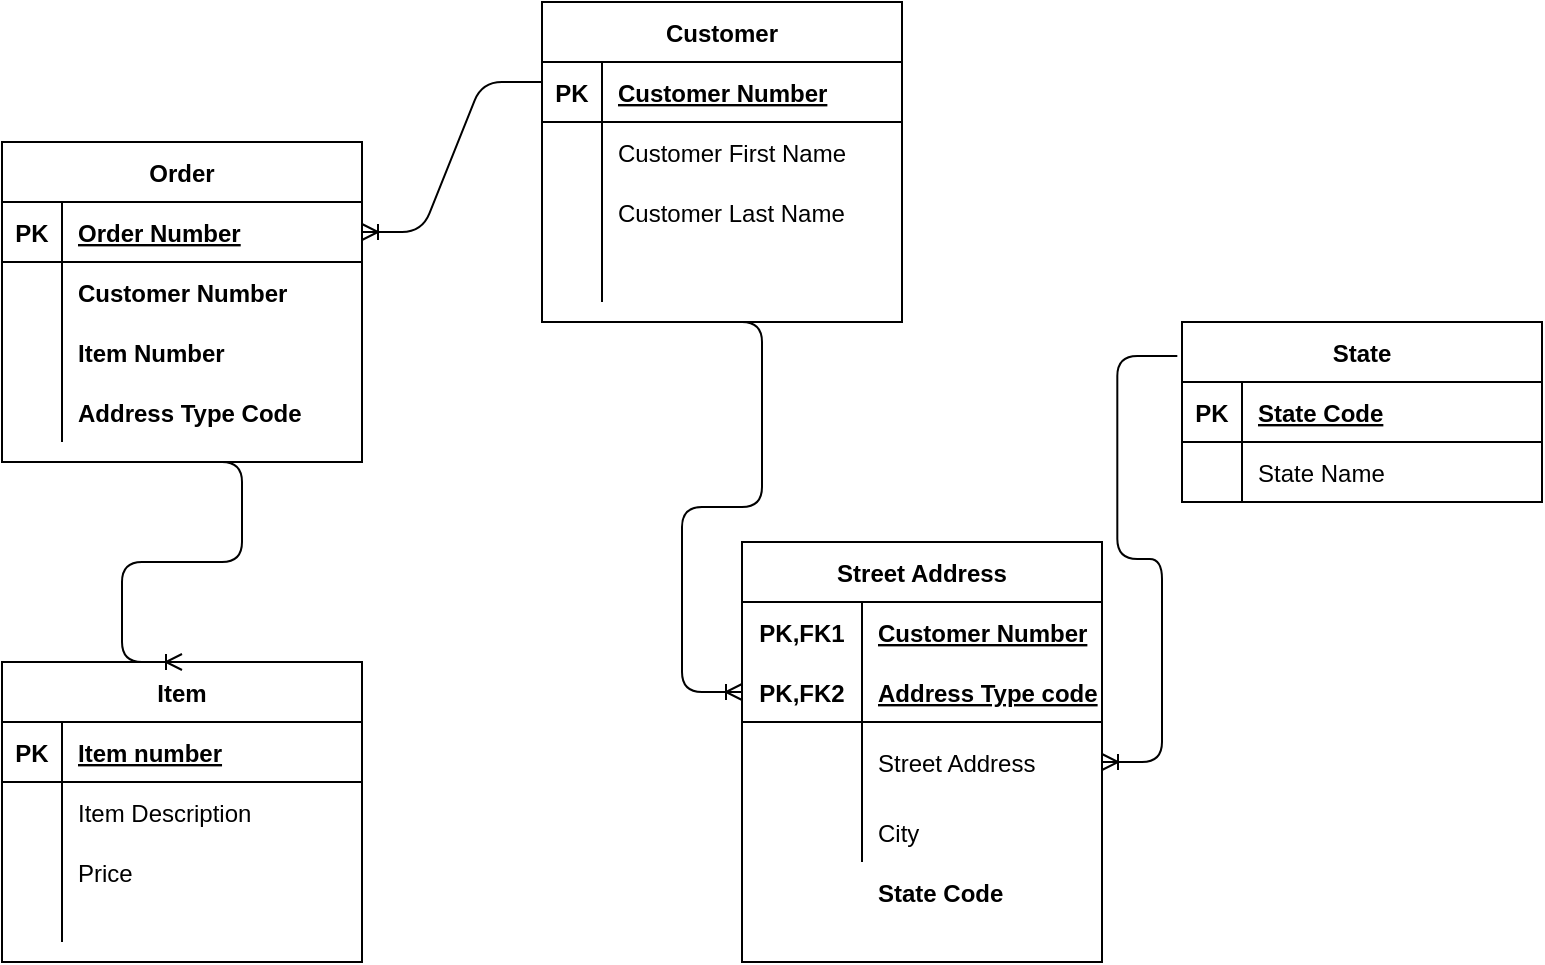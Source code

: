 <mxfile version="15.0.3" type="github">
  <diagram id="cmkbcSQtQ9GMWB0hdeYi" name="Page-1">
    <mxGraphModel dx="782" dy="412" grid="1" gridSize="10" guides="1" tooltips="1" connect="1" arrows="1" fold="1" page="1" pageScale="1" pageWidth="980" pageHeight="1390" math="0" shadow="0">
      <root>
        <mxCell id="0" />
        <mxCell id="1" parent="0" />
        <mxCell id="okrKcHC8rQpI2fEXYS8D-1" value="Customer" style="shape=table;startSize=30;container=1;collapsible=1;childLayout=tableLayout;fixedRows=1;rowLines=0;fontStyle=1;align=center;resizeLast=1;" vertex="1" parent="1">
          <mxGeometry x="480" y="290" width="180" height="160" as="geometry" />
        </mxCell>
        <mxCell id="okrKcHC8rQpI2fEXYS8D-2" value="" style="shape=partialRectangle;collapsible=0;dropTarget=0;pointerEvents=0;fillColor=none;top=0;left=0;bottom=1;right=0;points=[[0,0.5],[1,0.5]];portConstraint=eastwest;" vertex="1" parent="okrKcHC8rQpI2fEXYS8D-1">
          <mxGeometry y="30" width="180" height="30" as="geometry" />
        </mxCell>
        <mxCell id="okrKcHC8rQpI2fEXYS8D-3" value="PK" style="shape=partialRectangle;connectable=0;fillColor=none;top=0;left=0;bottom=0;right=0;fontStyle=1;overflow=hidden;" vertex="1" parent="okrKcHC8rQpI2fEXYS8D-2">
          <mxGeometry width="30" height="30" as="geometry" />
        </mxCell>
        <mxCell id="okrKcHC8rQpI2fEXYS8D-4" value="Customer Number" style="shape=partialRectangle;connectable=0;fillColor=none;top=0;left=0;bottom=0;right=0;align=left;spacingLeft=6;fontStyle=5;overflow=hidden;" vertex="1" parent="okrKcHC8rQpI2fEXYS8D-2">
          <mxGeometry x="30" width="150" height="30" as="geometry" />
        </mxCell>
        <mxCell id="okrKcHC8rQpI2fEXYS8D-5" value="" style="shape=partialRectangle;collapsible=0;dropTarget=0;pointerEvents=0;fillColor=none;top=0;left=0;bottom=0;right=0;points=[[0,0.5],[1,0.5]];portConstraint=eastwest;" vertex="1" parent="okrKcHC8rQpI2fEXYS8D-1">
          <mxGeometry y="60" width="180" height="30" as="geometry" />
        </mxCell>
        <mxCell id="okrKcHC8rQpI2fEXYS8D-6" value="" style="shape=partialRectangle;connectable=0;fillColor=none;top=0;left=0;bottom=0;right=0;editable=1;overflow=hidden;" vertex="1" parent="okrKcHC8rQpI2fEXYS8D-5">
          <mxGeometry width="30" height="30" as="geometry" />
        </mxCell>
        <mxCell id="okrKcHC8rQpI2fEXYS8D-7" value="Customer First Name" style="shape=partialRectangle;connectable=0;fillColor=none;top=0;left=0;bottom=0;right=0;align=left;spacingLeft=6;overflow=hidden;" vertex="1" parent="okrKcHC8rQpI2fEXYS8D-5">
          <mxGeometry x="30" width="150" height="30" as="geometry" />
        </mxCell>
        <mxCell id="okrKcHC8rQpI2fEXYS8D-8" value="" style="shape=partialRectangle;collapsible=0;dropTarget=0;pointerEvents=0;fillColor=none;top=0;left=0;bottom=0;right=0;points=[[0,0.5],[1,0.5]];portConstraint=eastwest;" vertex="1" parent="okrKcHC8rQpI2fEXYS8D-1">
          <mxGeometry y="90" width="180" height="30" as="geometry" />
        </mxCell>
        <mxCell id="okrKcHC8rQpI2fEXYS8D-9" value="" style="shape=partialRectangle;connectable=0;fillColor=none;top=0;left=0;bottom=0;right=0;editable=1;overflow=hidden;" vertex="1" parent="okrKcHC8rQpI2fEXYS8D-8">
          <mxGeometry width="30" height="30" as="geometry" />
        </mxCell>
        <mxCell id="okrKcHC8rQpI2fEXYS8D-10" value="Customer Last Name" style="shape=partialRectangle;connectable=0;fillColor=none;top=0;left=0;bottom=0;right=0;align=left;spacingLeft=6;overflow=hidden;" vertex="1" parent="okrKcHC8rQpI2fEXYS8D-8">
          <mxGeometry x="30" width="150" height="30" as="geometry" />
        </mxCell>
        <mxCell id="okrKcHC8rQpI2fEXYS8D-11" value="" style="shape=partialRectangle;collapsible=0;dropTarget=0;pointerEvents=0;fillColor=none;top=0;left=0;bottom=0;right=0;points=[[0,0.5],[1,0.5]];portConstraint=eastwest;" vertex="1" parent="okrKcHC8rQpI2fEXYS8D-1">
          <mxGeometry y="120" width="180" height="30" as="geometry" />
        </mxCell>
        <mxCell id="okrKcHC8rQpI2fEXYS8D-12" value="" style="shape=partialRectangle;connectable=0;fillColor=none;top=0;left=0;bottom=0;right=0;editable=1;overflow=hidden;" vertex="1" parent="okrKcHC8rQpI2fEXYS8D-11">
          <mxGeometry width="30" height="30" as="geometry" />
        </mxCell>
        <mxCell id="okrKcHC8rQpI2fEXYS8D-13" value="" style="shape=partialRectangle;connectable=0;fillColor=none;top=0;left=0;bottom=0;right=0;align=left;spacingLeft=6;overflow=hidden;" vertex="1" parent="okrKcHC8rQpI2fEXYS8D-11">
          <mxGeometry x="30" width="150" height="30" as="geometry" />
        </mxCell>
        <mxCell id="okrKcHC8rQpI2fEXYS8D-27" value="Street Address" style="shape=table;startSize=30;container=1;collapsible=1;childLayout=tableLayout;fixedRows=1;rowLines=0;fontStyle=1;align=center;resizeLast=1;" vertex="1" parent="1">
          <mxGeometry x="580" y="560" width="180" height="210" as="geometry" />
        </mxCell>
        <mxCell id="okrKcHC8rQpI2fEXYS8D-28" value="" style="shape=partialRectangle;collapsible=0;dropTarget=0;pointerEvents=0;fillColor=none;top=0;left=0;bottom=0;right=0;points=[[0,0.5],[1,0.5]];portConstraint=eastwest;" vertex="1" parent="okrKcHC8rQpI2fEXYS8D-27">
          <mxGeometry y="30" width="180" height="30" as="geometry" />
        </mxCell>
        <mxCell id="okrKcHC8rQpI2fEXYS8D-29" value="PK,FK1" style="shape=partialRectangle;connectable=0;fillColor=none;top=0;left=0;bottom=0;right=0;fontStyle=1;overflow=hidden;" vertex="1" parent="okrKcHC8rQpI2fEXYS8D-28">
          <mxGeometry width="60" height="30" as="geometry" />
        </mxCell>
        <mxCell id="okrKcHC8rQpI2fEXYS8D-30" value="Customer Number" style="shape=partialRectangle;connectable=0;fillColor=none;top=0;left=0;bottom=0;right=0;align=left;spacingLeft=6;fontStyle=5;overflow=hidden;" vertex="1" parent="okrKcHC8rQpI2fEXYS8D-28">
          <mxGeometry x="60" width="120" height="30" as="geometry" />
        </mxCell>
        <mxCell id="okrKcHC8rQpI2fEXYS8D-31" value="" style="shape=partialRectangle;collapsible=0;dropTarget=0;pointerEvents=0;fillColor=none;top=0;left=0;bottom=1;right=0;points=[[0,0.5],[1,0.5]];portConstraint=eastwest;" vertex="1" parent="okrKcHC8rQpI2fEXYS8D-27">
          <mxGeometry y="60" width="180" height="30" as="geometry" />
        </mxCell>
        <mxCell id="okrKcHC8rQpI2fEXYS8D-32" value="PK,FK2" style="shape=partialRectangle;connectable=0;fillColor=none;top=0;left=0;bottom=0;right=0;fontStyle=1;overflow=hidden;" vertex="1" parent="okrKcHC8rQpI2fEXYS8D-31">
          <mxGeometry width="60" height="30" as="geometry" />
        </mxCell>
        <mxCell id="okrKcHC8rQpI2fEXYS8D-33" value="Address Type code" style="shape=partialRectangle;connectable=0;fillColor=none;top=0;left=0;bottom=0;right=0;align=left;spacingLeft=6;fontStyle=5;overflow=hidden;" vertex="1" parent="okrKcHC8rQpI2fEXYS8D-31">
          <mxGeometry x="60" width="120" height="30" as="geometry" />
        </mxCell>
        <mxCell id="okrKcHC8rQpI2fEXYS8D-34" value="" style="shape=partialRectangle;collapsible=0;dropTarget=0;pointerEvents=0;fillColor=none;top=0;left=0;bottom=0;right=0;points=[[0,0.5],[1,0.5]];portConstraint=eastwest;" vertex="1" parent="okrKcHC8rQpI2fEXYS8D-27">
          <mxGeometry y="90" width="180" height="40" as="geometry" />
        </mxCell>
        <mxCell id="okrKcHC8rQpI2fEXYS8D-35" value="" style="shape=partialRectangle;connectable=0;fillColor=none;top=0;left=0;bottom=0;right=0;editable=1;overflow=hidden;" vertex="1" parent="okrKcHC8rQpI2fEXYS8D-34">
          <mxGeometry width="60" height="40" as="geometry" />
        </mxCell>
        <mxCell id="okrKcHC8rQpI2fEXYS8D-36" value="Street Address" style="shape=partialRectangle;connectable=0;fillColor=none;top=0;left=0;bottom=0;right=0;align=left;spacingLeft=6;overflow=hidden;" vertex="1" parent="okrKcHC8rQpI2fEXYS8D-34">
          <mxGeometry x="60" width="120" height="40" as="geometry" />
        </mxCell>
        <mxCell id="okrKcHC8rQpI2fEXYS8D-37" value="" style="shape=partialRectangle;collapsible=0;dropTarget=0;pointerEvents=0;fillColor=none;top=0;left=0;bottom=0;right=0;points=[[0,0.5],[1,0.5]];portConstraint=eastwest;" vertex="1" parent="okrKcHC8rQpI2fEXYS8D-27">
          <mxGeometry y="130" width="180" height="30" as="geometry" />
        </mxCell>
        <mxCell id="okrKcHC8rQpI2fEXYS8D-38" value="" style="shape=partialRectangle;connectable=0;fillColor=none;top=0;left=0;bottom=0;right=0;editable=1;overflow=hidden;" vertex="1" parent="okrKcHC8rQpI2fEXYS8D-37">
          <mxGeometry width="60" height="30" as="geometry" />
        </mxCell>
        <mxCell id="okrKcHC8rQpI2fEXYS8D-39" value="City" style="shape=partialRectangle;connectable=0;fillColor=none;top=0;left=0;bottom=0;right=0;align=left;spacingLeft=6;overflow=hidden;" vertex="1" parent="okrKcHC8rQpI2fEXYS8D-37">
          <mxGeometry x="60" width="120" height="30" as="geometry" />
        </mxCell>
        <mxCell id="okrKcHC8rQpI2fEXYS8D-54" value="" style="shape=partialRectangle;collapsible=0;dropTarget=0;pointerEvents=0;fillColor=none;top=0;left=0;bottom=0;right=0;points=[[0,0.5],[1,0.5]];portConstraint=eastwest;" vertex="1" parent="1">
          <mxGeometry x="580" y="720" width="180" height="30" as="geometry" />
        </mxCell>
        <mxCell id="okrKcHC8rQpI2fEXYS8D-55" value="" style="shape=partialRectangle;connectable=0;fillColor=none;top=0;left=0;bottom=0;right=0;editable=1;overflow=hidden;" vertex="1" parent="okrKcHC8rQpI2fEXYS8D-54">
          <mxGeometry width="60" height="30" as="geometry" />
        </mxCell>
        <mxCell id="okrKcHC8rQpI2fEXYS8D-56" value="State Code" style="shape=partialRectangle;connectable=0;fillColor=none;top=0;left=0;bottom=0;right=0;align=left;spacingLeft=6;overflow=hidden;fontStyle=1" vertex="1" parent="okrKcHC8rQpI2fEXYS8D-54">
          <mxGeometry x="60" width="120" height="30" as="geometry" />
        </mxCell>
        <mxCell id="okrKcHC8rQpI2fEXYS8D-57" value="State" style="shape=table;startSize=30;container=1;collapsible=1;childLayout=tableLayout;fixedRows=1;rowLines=0;fontStyle=1;align=center;resizeLast=1;" vertex="1" parent="1">
          <mxGeometry x="800" y="450" width="180" height="90" as="geometry" />
        </mxCell>
        <mxCell id="okrKcHC8rQpI2fEXYS8D-58" value="" style="shape=partialRectangle;collapsible=0;dropTarget=0;pointerEvents=0;fillColor=none;top=0;left=0;bottom=1;right=0;points=[[0,0.5],[1,0.5]];portConstraint=eastwest;" vertex="1" parent="okrKcHC8rQpI2fEXYS8D-57">
          <mxGeometry y="30" width="180" height="30" as="geometry" />
        </mxCell>
        <mxCell id="okrKcHC8rQpI2fEXYS8D-59" value="PK" style="shape=partialRectangle;connectable=0;fillColor=none;top=0;left=0;bottom=0;right=0;fontStyle=1;overflow=hidden;" vertex="1" parent="okrKcHC8rQpI2fEXYS8D-58">
          <mxGeometry width="30" height="30" as="geometry" />
        </mxCell>
        <mxCell id="okrKcHC8rQpI2fEXYS8D-60" value="State Code" style="shape=partialRectangle;connectable=0;fillColor=none;top=0;left=0;bottom=0;right=0;align=left;spacingLeft=6;fontStyle=5;overflow=hidden;" vertex="1" parent="okrKcHC8rQpI2fEXYS8D-58">
          <mxGeometry x="30" width="150" height="30" as="geometry" />
        </mxCell>
        <mxCell id="okrKcHC8rQpI2fEXYS8D-61" value="" style="shape=partialRectangle;collapsible=0;dropTarget=0;pointerEvents=0;fillColor=none;top=0;left=0;bottom=0;right=0;points=[[0,0.5],[1,0.5]];portConstraint=eastwest;" vertex="1" parent="okrKcHC8rQpI2fEXYS8D-57">
          <mxGeometry y="60" width="180" height="30" as="geometry" />
        </mxCell>
        <mxCell id="okrKcHC8rQpI2fEXYS8D-62" value="" style="shape=partialRectangle;connectable=0;fillColor=none;top=0;left=0;bottom=0;right=0;editable=1;overflow=hidden;" vertex="1" parent="okrKcHC8rQpI2fEXYS8D-61">
          <mxGeometry width="30" height="30" as="geometry" />
        </mxCell>
        <mxCell id="okrKcHC8rQpI2fEXYS8D-63" value="State Name" style="shape=partialRectangle;connectable=0;fillColor=none;top=0;left=0;bottom=0;right=0;align=left;spacingLeft=6;overflow=hidden;" vertex="1" parent="okrKcHC8rQpI2fEXYS8D-61">
          <mxGeometry x="30" width="150" height="30" as="geometry" />
        </mxCell>
        <mxCell id="okrKcHC8rQpI2fEXYS8D-90" value="Order" style="shape=table;startSize=30;container=1;collapsible=1;childLayout=tableLayout;fixedRows=1;rowLines=0;fontStyle=1;align=center;resizeLast=1;" vertex="1" parent="1">
          <mxGeometry x="210" y="360" width="180" height="160" as="geometry" />
        </mxCell>
        <mxCell id="okrKcHC8rQpI2fEXYS8D-91" value="" style="shape=partialRectangle;collapsible=0;dropTarget=0;pointerEvents=0;fillColor=none;top=0;left=0;bottom=1;right=0;points=[[0,0.5],[1,0.5]];portConstraint=eastwest;" vertex="1" parent="okrKcHC8rQpI2fEXYS8D-90">
          <mxGeometry y="30" width="180" height="30" as="geometry" />
        </mxCell>
        <mxCell id="okrKcHC8rQpI2fEXYS8D-92" value="PK" style="shape=partialRectangle;connectable=0;fillColor=none;top=0;left=0;bottom=0;right=0;fontStyle=1;overflow=hidden;" vertex="1" parent="okrKcHC8rQpI2fEXYS8D-91">
          <mxGeometry width="30" height="30" as="geometry" />
        </mxCell>
        <mxCell id="okrKcHC8rQpI2fEXYS8D-93" value="Order Number" style="shape=partialRectangle;connectable=0;fillColor=none;top=0;left=0;bottom=0;right=0;align=left;spacingLeft=6;fontStyle=5;overflow=hidden;" vertex="1" parent="okrKcHC8rQpI2fEXYS8D-91">
          <mxGeometry x="30" width="150" height="30" as="geometry" />
        </mxCell>
        <mxCell id="okrKcHC8rQpI2fEXYS8D-94" value="" style="shape=partialRectangle;collapsible=0;dropTarget=0;pointerEvents=0;fillColor=none;top=0;left=0;bottom=0;right=0;points=[[0,0.5],[1,0.5]];portConstraint=eastwest;" vertex="1" parent="okrKcHC8rQpI2fEXYS8D-90">
          <mxGeometry y="60" width="180" height="30" as="geometry" />
        </mxCell>
        <mxCell id="okrKcHC8rQpI2fEXYS8D-95" value="" style="shape=partialRectangle;connectable=0;fillColor=none;top=0;left=0;bottom=0;right=0;editable=1;overflow=hidden;" vertex="1" parent="okrKcHC8rQpI2fEXYS8D-94">
          <mxGeometry width="30" height="30" as="geometry" />
        </mxCell>
        <mxCell id="okrKcHC8rQpI2fEXYS8D-96" value="Customer Number" style="shape=partialRectangle;connectable=0;fillColor=none;top=0;left=0;bottom=0;right=0;align=left;spacingLeft=6;overflow=hidden;fontStyle=1" vertex="1" parent="okrKcHC8rQpI2fEXYS8D-94">
          <mxGeometry x="30" width="150" height="30" as="geometry" />
        </mxCell>
        <mxCell id="okrKcHC8rQpI2fEXYS8D-97" value="" style="shape=partialRectangle;collapsible=0;dropTarget=0;pointerEvents=0;fillColor=none;top=0;left=0;bottom=0;right=0;points=[[0,0.5],[1,0.5]];portConstraint=eastwest;" vertex="1" parent="okrKcHC8rQpI2fEXYS8D-90">
          <mxGeometry y="90" width="180" height="30" as="geometry" />
        </mxCell>
        <mxCell id="okrKcHC8rQpI2fEXYS8D-98" value="" style="shape=partialRectangle;connectable=0;fillColor=none;top=0;left=0;bottom=0;right=0;editable=1;overflow=hidden;" vertex="1" parent="okrKcHC8rQpI2fEXYS8D-97">
          <mxGeometry width="30" height="30" as="geometry" />
        </mxCell>
        <mxCell id="okrKcHC8rQpI2fEXYS8D-99" value="Item Number" style="shape=partialRectangle;connectable=0;fillColor=none;top=0;left=0;bottom=0;right=0;align=left;spacingLeft=6;overflow=hidden;fontStyle=1" vertex="1" parent="okrKcHC8rQpI2fEXYS8D-97">
          <mxGeometry x="30" width="150" height="30" as="geometry" />
        </mxCell>
        <mxCell id="okrKcHC8rQpI2fEXYS8D-100" value="" style="shape=partialRectangle;collapsible=0;dropTarget=0;pointerEvents=0;fillColor=none;top=0;left=0;bottom=0;right=0;points=[[0,0.5],[1,0.5]];portConstraint=eastwest;" vertex="1" parent="okrKcHC8rQpI2fEXYS8D-90">
          <mxGeometry y="120" width="180" height="30" as="geometry" />
        </mxCell>
        <mxCell id="okrKcHC8rQpI2fEXYS8D-101" value="" style="shape=partialRectangle;connectable=0;fillColor=none;top=0;left=0;bottom=0;right=0;editable=1;overflow=hidden;" vertex="1" parent="okrKcHC8rQpI2fEXYS8D-100">
          <mxGeometry width="30" height="30" as="geometry" />
        </mxCell>
        <mxCell id="okrKcHC8rQpI2fEXYS8D-102" value="Address Type Code" style="shape=partialRectangle;connectable=0;fillColor=none;top=0;left=0;bottom=0;right=0;align=left;spacingLeft=6;overflow=hidden;fontStyle=1" vertex="1" parent="okrKcHC8rQpI2fEXYS8D-100">
          <mxGeometry x="30" width="150" height="30" as="geometry" />
        </mxCell>
        <mxCell id="okrKcHC8rQpI2fEXYS8D-103" value="Item" style="shape=table;startSize=30;container=1;collapsible=1;childLayout=tableLayout;fixedRows=1;rowLines=0;fontStyle=1;align=center;resizeLast=1;" vertex="1" parent="1">
          <mxGeometry x="210" y="620" width="180" height="150" as="geometry" />
        </mxCell>
        <mxCell id="okrKcHC8rQpI2fEXYS8D-104" value="" style="shape=partialRectangle;collapsible=0;dropTarget=0;pointerEvents=0;fillColor=none;top=0;left=0;bottom=1;right=0;points=[[0,0.5],[1,0.5]];portConstraint=eastwest;" vertex="1" parent="okrKcHC8rQpI2fEXYS8D-103">
          <mxGeometry y="30" width="180" height="30" as="geometry" />
        </mxCell>
        <mxCell id="okrKcHC8rQpI2fEXYS8D-105" value="PK" style="shape=partialRectangle;connectable=0;fillColor=none;top=0;left=0;bottom=0;right=0;fontStyle=1;overflow=hidden;" vertex="1" parent="okrKcHC8rQpI2fEXYS8D-104">
          <mxGeometry width="30" height="30" as="geometry" />
        </mxCell>
        <mxCell id="okrKcHC8rQpI2fEXYS8D-106" value="Item number" style="shape=partialRectangle;connectable=0;fillColor=none;top=0;left=0;bottom=0;right=0;align=left;spacingLeft=6;fontStyle=5;overflow=hidden;" vertex="1" parent="okrKcHC8rQpI2fEXYS8D-104">
          <mxGeometry x="30" width="150" height="30" as="geometry" />
        </mxCell>
        <mxCell id="okrKcHC8rQpI2fEXYS8D-107" value="" style="shape=partialRectangle;collapsible=0;dropTarget=0;pointerEvents=0;fillColor=none;top=0;left=0;bottom=0;right=0;points=[[0,0.5],[1,0.5]];portConstraint=eastwest;" vertex="1" parent="okrKcHC8rQpI2fEXYS8D-103">
          <mxGeometry y="60" width="180" height="30" as="geometry" />
        </mxCell>
        <mxCell id="okrKcHC8rQpI2fEXYS8D-108" value="" style="shape=partialRectangle;connectable=0;fillColor=none;top=0;left=0;bottom=0;right=0;editable=1;overflow=hidden;" vertex="1" parent="okrKcHC8rQpI2fEXYS8D-107">
          <mxGeometry width="30" height="30" as="geometry" />
        </mxCell>
        <mxCell id="okrKcHC8rQpI2fEXYS8D-109" value="Item Description" style="shape=partialRectangle;connectable=0;fillColor=none;top=0;left=0;bottom=0;right=0;align=left;spacingLeft=6;overflow=hidden;" vertex="1" parent="okrKcHC8rQpI2fEXYS8D-107">
          <mxGeometry x="30" width="150" height="30" as="geometry" />
        </mxCell>
        <mxCell id="okrKcHC8rQpI2fEXYS8D-110" value="" style="shape=partialRectangle;collapsible=0;dropTarget=0;pointerEvents=0;fillColor=none;top=0;left=0;bottom=0;right=0;points=[[0,0.5],[1,0.5]];portConstraint=eastwest;" vertex="1" parent="okrKcHC8rQpI2fEXYS8D-103">
          <mxGeometry y="90" width="180" height="30" as="geometry" />
        </mxCell>
        <mxCell id="okrKcHC8rQpI2fEXYS8D-111" value="" style="shape=partialRectangle;connectable=0;fillColor=none;top=0;left=0;bottom=0;right=0;editable=1;overflow=hidden;" vertex="1" parent="okrKcHC8rQpI2fEXYS8D-110">
          <mxGeometry width="30" height="30" as="geometry" />
        </mxCell>
        <mxCell id="okrKcHC8rQpI2fEXYS8D-112" value="Price" style="shape=partialRectangle;connectable=0;fillColor=none;top=0;left=0;bottom=0;right=0;align=left;spacingLeft=6;overflow=hidden;" vertex="1" parent="okrKcHC8rQpI2fEXYS8D-110">
          <mxGeometry x="30" width="150" height="30" as="geometry" />
        </mxCell>
        <mxCell id="okrKcHC8rQpI2fEXYS8D-113" value="" style="shape=partialRectangle;collapsible=0;dropTarget=0;pointerEvents=0;fillColor=none;top=0;left=0;bottom=0;right=0;points=[[0,0.5],[1,0.5]];portConstraint=eastwest;" vertex="1" parent="okrKcHC8rQpI2fEXYS8D-103">
          <mxGeometry y="120" width="180" height="20" as="geometry" />
        </mxCell>
        <mxCell id="okrKcHC8rQpI2fEXYS8D-114" value="" style="shape=partialRectangle;connectable=0;fillColor=none;top=0;left=0;bottom=0;right=0;editable=1;overflow=hidden;" vertex="1" parent="okrKcHC8rQpI2fEXYS8D-113">
          <mxGeometry width="30" height="20" as="geometry" />
        </mxCell>
        <mxCell id="okrKcHC8rQpI2fEXYS8D-115" value="" style="shape=partialRectangle;connectable=0;fillColor=none;top=0;left=0;bottom=0;right=0;align=left;spacingLeft=6;overflow=hidden;" vertex="1" parent="okrKcHC8rQpI2fEXYS8D-113">
          <mxGeometry x="30" width="150" height="20" as="geometry" />
        </mxCell>
        <mxCell id="okrKcHC8rQpI2fEXYS8D-116" value="" style="edgeStyle=entityRelationEdgeStyle;fontSize=12;html=1;endArrow=ERoneToMany;exitX=0;exitY=0.25;exitDx=0;exitDy=0;entryX=1;entryY=0.5;entryDx=0;entryDy=0;" edge="1" parent="1" source="okrKcHC8rQpI2fEXYS8D-1" target="okrKcHC8rQpI2fEXYS8D-91">
          <mxGeometry width="100" height="100" relative="1" as="geometry">
            <mxPoint x="470" y="340" as="sourcePoint" />
            <mxPoint x="570" y="460" as="targetPoint" />
          </mxGeometry>
        </mxCell>
        <mxCell id="okrKcHC8rQpI2fEXYS8D-117" value="" style="edgeStyle=entityRelationEdgeStyle;fontSize=12;html=1;endArrow=ERoneToMany;entryX=0;entryY=0.5;entryDx=0;entryDy=0;" edge="1" parent="1" target="okrKcHC8rQpI2fEXYS8D-31">
          <mxGeometry width="100" height="100" relative="1" as="geometry">
            <mxPoint x="560" y="450" as="sourcePoint" />
            <mxPoint x="570" y="460" as="targetPoint" />
          </mxGeometry>
        </mxCell>
        <mxCell id="okrKcHC8rQpI2fEXYS8D-119" value="" style="edgeStyle=entityRelationEdgeStyle;fontSize=12;html=1;endArrow=ERoneToMany;exitX=0.5;exitY=1;exitDx=0;exitDy=0;entryX=0.5;entryY=0;entryDx=0;entryDy=0;" edge="1" parent="1" source="okrKcHC8rQpI2fEXYS8D-90" target="okrKcHC8rQpI2fEXYS8D-103">
          <mxGeometry width="100" height="100" relative="1" as="geometry">
            <mxPoint x="470" y="560" as="sourcePoint" />
            <mxPoint x="570" y="460" as="targetPoint" />
          </mxGeometry>
        </mxCell>
        <mxCell id="okrKcHC8rQpI2fEXYS8D-121" value="" style="edgeStyle=entityRelationEdgeStyle;fontSize=12;html=1;endArrow=ERoneToMany;exitX=-0.013;exitY=0.189;exitDx=0;exitDy=0;exitPerimeter=0;" edge="1" parent="1" source="okrKcHC8rQpI2fEXYS8D-57" target="okrKcHC8rQpI2fEXYS8D-34">
          <mxGeometry width="100" height="100" relative="1" as="geometry">
            <mxPoint x="590" y="580" as="sourcePoint" />
            <mxPoint x="690" y="480" as="targetPoint" />
          </mxGeometry>
        </mxCell>
      </root>
    </mxGraphModel>
  </diagram>
</mxfile>
